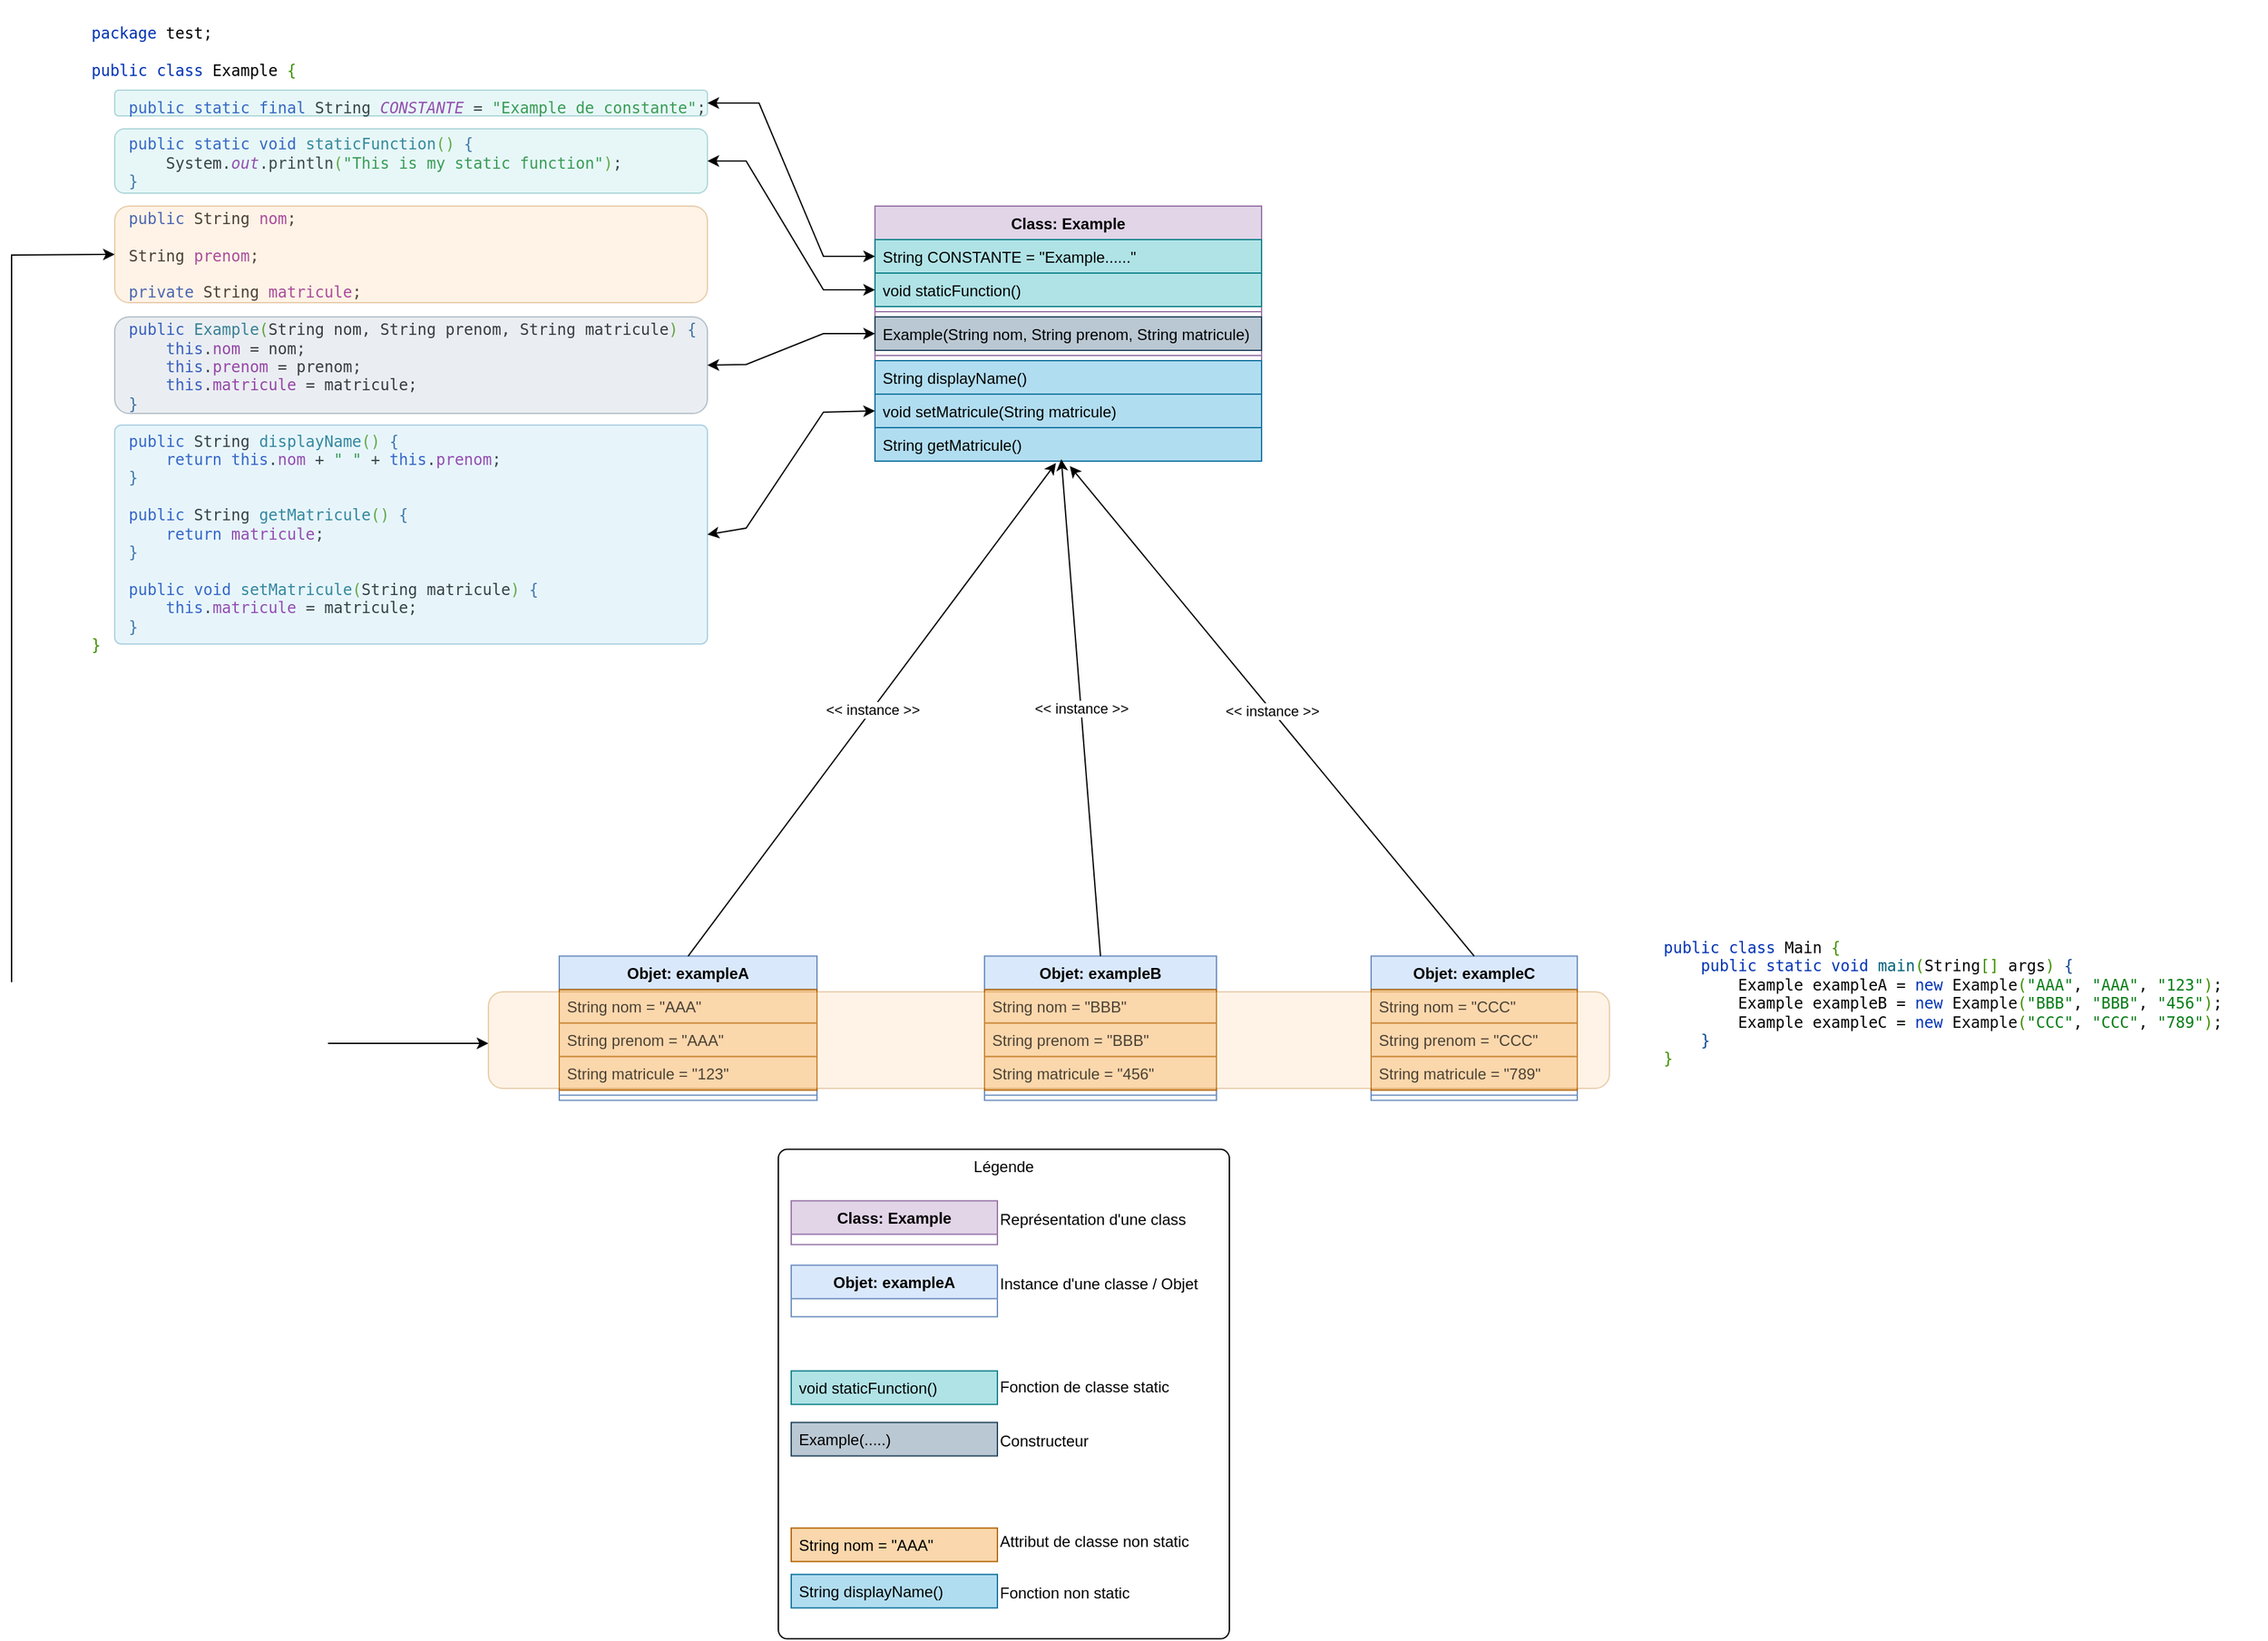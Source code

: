 <mxfile version="23.0.2" type="device">
  <diagram name="Page-1" id="y7lzG8NNi07jubVYywN1">
    <mxGraphModel dx="3987" dy="2567" grid="1" gridSize="10" guides="1" tooltips="1" connect="1" arrows="1" fold="1" page="1" pageScale="1" pageWidth="1654" pageHeight="1169" math="0" shadow="0">
      <root>
        <mxCell id="0" />
        <mxCell id="1" parent="0" />
        <mxCell id="7tc4t5y8QHbM8acLKfGK-1" value="Class: Example" style="swimlane;fontStyle=1;align=center;verticalAlign=top;childLayout=stackLayout;horizontal=1;startSize=26;horizontalStack=0;resizeParent=1;resizeParentMax=0;resizeLast=0;collapsible=1;marginBottom=0;whiteSpace=wrap;html=1;fillColor=#e1d5e7;strokeColor=#9673a6;" vertex="1" parent="1">
          <mxGeometry x="400" y="20" width="300" height="198" as="geometry" />
        </mxCell>
        <mxCell id="7tc4t5y8QHbM8acLKfGK-2" value="String CONSTANTE = &quot;Example......&quot;" style="text;strokeColor=#0e8088;fillColor=#b0e3e6;align=left;verticalAlign=top;spacingLeft=4;spacingRight=4;overflow=hidden;rotatable=0;points=[[0,0.5],[1,0.5]];portConstraint=eastwest;whiteSpace=wrap;html=1;" vertex="1" parent="7tc4t5y8QHbM8acLKfGK-1">
          <mxGeometry y="26" width="300" height="26" as="geometry" />
        </mxCell>
        <mxCell id="7tc4t5y8QHbM8acLKfGK-7" value="void staticFunction()" style="text;strokeColor=#0e8088;fillColor=#b0e3e6;align=left;verticalAlign=top;spacingLeft=4;spacingRight=4;overflow=hidden;rotatable=0;points=[[0,0.5],[1,0.5]];portConstraint=eastwest;whiteSpace=wrap;html=1;" vertex="1" parent="7tc4t5y8QHbM8acLKfGK-1">
          <mxGeometry y="52" width="300" height="26" as="geometry" />
        </mxCell>
        <mxCell id="7tc4t5y8QHbM8acLKfGK-3" value="" style="line;strokeWidth=1;fillColor=none;align=left;verticalAlign=middle;spacingTop=-1;spacingLeft=3;spacingRight=3;rotatable=0;labelPosition=right;points=[];portConstraint=eastwest;strokeColor=inherit;" vertex="1" parent="7tc4t5y8QHbM8acLKfGK-1">
          <mxGeometry y="78" width="300" height="8" as="geometry" />
        </mxCell>
        <mxCell id="7tc4t5y8QHbM8acLKfGK-4" value="Example(String nom, String prenom, String matricule)" style="text;strokeColor=#23445d;fillColor=#bac8d3;align=left;verticalAlign=top;spacingLeft=4;spacingRight=4;overflow=hidden;rotatable=0;points=[[0,0.5],[1,0.5]];portConstraint=eastwest;whiteSpace=wrap;html=1;" vertex="1" parent="7tc4t5y8QHbM8acLKfGK-1">
          <mxGeometry y="86" width="300" height="26" as="geometry" />
        </mxCell>
        <mxCell id="7tc4t5y8QHbM8acLKfGK-39" value="" style="line;strokeWidth=1;fillColor=none;align=left;verticalAlign=middle;spacingTop=-1;spacingLeft=3;spacingRight=3;rotatable=0;labelPosition=right;points=[];portConstraint=eastwest;strokeColor=inherit;" vertex="1" parent="7tc4t5y8QHbM8acLKfGK-1">
          <mxGeometry y="112" width="300" height="8" as="geometry" />
        </mxCell>
        <mxCell id="7tc4t5y8QHbM8acLKfGK-40" value="String displayName()" style="text;strokeColor=#10739e;fillColor=#b1ddf0;align=left;verticalAlign=top;spacingLeft=4;spacingRight=4;overflow=hidden;rotatable=0;points=[[0,0.5],[1,0.5]];portConstraint=eastwest;whiteSpace=wrap;html=1;" vertex="1" parent="7tc4t5y8QHbM8acLKfGK-1">
          <mxGeometry y="120" width="300" height="26" as="geometry" />
        </mxCell>
        <mxCell id="7tc4t5y8QHbM8acLKfGK-42" value="void setMatricule(String matricule)" style="text;strokeColor=#10739e;fillColor=#b1ddf0;align=left;verticalAlign=top;spacingLeft=4;spacingRight=4;overflow=hidden;rotatable=0;points=[[0,0.5],[1,0.5]];portConstraint=eastwest;whiteSpace=wrap;html=1;" vertex="1" parent="7tc4t5y8QHbM8acLKfGK-1">
          <mxGeometry y="146" width="300" height="26" as="geometry" />
        </mxCell>
        <mxCell id="7tc4t5y8QHbM8acLKfGK-41" value="String getMatricule()" style="text;strokeColor=#10739e;fillColor=#b1ddf0;align=left;verticalAlign=top;spacingLeft=4;spacingRight=4;overflow=hidden;rotatable=0;points=[[0,0.5],[1,0.5]];portConstraint=eastwest;whiteSpace=wrap;html=1;" vertex="1" parent="7tc4t5y8QHbM8acLKfGK-1">
          <mxGeometry y="172" width="300" height="26" as="geometry" />
        </mxCell>
        <mxCell id="7tc4t5y8QHbM8acLKfGK-8" value="Objet: exampleA" style="swimlane;fontStyle=1;align=center;verticalAlign=top;childLayout=stackLayout;horizontal=1;startSize=26;horizontalStack=0;resizeParent=1;resizeParentMax=0;resizeLast=0;collapsible=1;marginBottom=0;whiteSpace=wrap;html=1;fillColor=#dae8fc;strokeColor=#6c8ebf;" vertex="1" parent="1">
          <mxGeometry x="155" y="602.31" width="200" height="112" as="geometry" />
        </mxCell>
        <mxCell id="7tc4t5y8QHbM8acLKfGK-9" value="String nom = &quot;AAA&quot;" style="text;strokeColor=#b46504;fillColor=#fad7ac;align=left;verticalAlign=top;spacingLeft=4;spacingRight=4;overflow=hidden;rotatable=0;points=[[0,0.5],[1,0.5]];portConstraint=eastwest;whiteSpace=wrap;html=1;" vertex="1" parent="7tc4t5y8QHbM8acLKfGK-8">
          <mxGeometry y="26" width="200" height="26" as="geometry" />
        </mxCell>
        <mxCell id="7tc4t5y8QHbM8acLKfGK-13" value="String prenom = &quot;AAA&quot;" style="text;strokeColor=#b46504;fillColor=#fad7ac;align=left;verticalAlign=top;spacingLeft=4;spacingRight=4;overflow=hidden;rotatable=0;points=[[0,0.5],[1,0.5]];portConstraint=eastwest;whiteSpace=wrap;html=1;" vertex="1" parent="7tc4t5y8QHbM8acLKfGK-8">
          <mxGeometry y="52" width="200" height="26" as="geometry" />
        </mxCell>
        <mxCell id="7tc4t5y8QHbM8acLKfGK-14" value="String matricule = &quot;123&quot;" style="text;strokeColor=#b46504;fillColor=#fad7ac;align=left;verticalAlign=top;spacingLeft=4;spacingRight=4;overflow=hidden;rotatable=0;points=[[0,0.5],[1,0.5]];portConstraint=eastwest;whiteSpace=wrap;html=1;" vertex="1" parent="7tc4t5y8QHbM8acLKfGK-8">
          <mxGeometry y="78" width="200" height="26" as="geometry" />
        </mxCell>
        <mxCell id="7tc4t5y8QHbM8acLKfGK-10" value="" style="line;strokeWidth=1;fillColor=none;align=left;verticalAlign=middle;spacingTop=-1;spacingLeft=3;spacingRight=3;rotatable=0;labelPosition=right;points=[];portConstraint=eastwest;strokeColor=inherit;" vertex="1" parent="7tc4t5y8QHbM8acLKfGK-8">
          <mxGeometry y="104" width="200" height="8" as="geometry" />
        </mxCell>
        <mxCell id="7tc4t5y8QHbM8acLKfGK-17" value="" style="endArrow=classic;html=1;rounded=0;entryX=0.468;entryY=1.056;entryDx=0;entryDy=0;entryPerimeter=0;exitX=0.5;exitY=0;exitDx=0;exitDy=0;" edge="1" parent="1" source="7tc4t5y8QHbM8acLKfGK-8" target="7tc4t5y8QHbM8acLKfGK-41">
          <mxGeometry relative="1" as="geometry">
            <mxPoint x="370" y="350" as="sourcePoint" />
            <mxPoint x="470" y="350" as="targetPoint" />
          </mxGeometry>
        </mxCell>
        <mxCell id="7tc4t5y8QHbM8acLKfGK-18" value="&amp;lt;&amp;lt; instance &amp;gt;&amp;gt;" style="edgeLabel;resizable=0;html=1;align=center;verticalAlign=middle;" connectable="0" vertex="1" parent="7tc4t5y8QHbM8acLKfGK-17">
          <mxGeometry relative="1" as="geometry" />
        </mxCell>
        <mxCell id="7tc4t5y8QHbM8acLKfGK-19" value="Objet: exampleB" style="swimlane;fontStyle=1;align=center;verticalAlign=top;childLayout=stackLayout;horizontal=1;startSize=26;horizontalStack=0;resizeParent=1;resizeParentMax=0;resizeLast=0;collapsible=1;marginBottom=0;whiteSpace=wrap;html=1;fillColor=#dae8fc;strokeColor=#6c8ebf;" vertex="1" parent="1">
          <mxGeometry x="485" y="602.31" width="180" height="112" as="geometry" />
        </mxCell>
        <mxCell id="7tc4t5y8QHbM8acLKfGK-20" value="String nom = &quot;BBB&quot;" style="text;strokeColor=#b46504;fillColor=#fad7ac;align=left;verticalAlign=top;spacingLeft=4;spacingRight=4;overflow=hidden;rotatable=0;points=[[0,0.5],[1,0.5]];portConstraint=eastwest;whiteSpace=wrap;html=1;" vertex="1" parent="7tc4t5y8QHbM8acLKfGK-19">
          <mxGeometry y="26" width="180" height="26" as="geometry" />
        </mxCell>
        <mxCell id="7tc4t5y8QHbM8acLKfGK-21" value="String prenom = &quot;BBB&quot;" style="text;strokeColor=#b46504;fillColor=#fad7ac;align=left;verticalAlign=top;spacingLeft=4;spacingRight=4;overflow=hidden;rotatable=0;points=[[0,0.5],[1,0.5]];portConstraint=eastwest;whiteSpace=wrap;html=1;" vertex="1" parent="7tc4t5y8QHbM8acLKfGK-19">
          <mxGeometry y="52" width="180" height="26" as="geometry" />
        </mxCell>
        <mxCell id="7tc4t5y8QHbM8acLKfGK-22" value="String matricule = &quot;456&quot;" style="text;strokeColor=#b46504;fillColor=#fad7ac;align=left;verticalAlign=top;spacingLeft=4;spacingRight=4;overflow=hidden;rotatable=0;points=[[0,0.5],[1,0.5]];portConstraint=eastwest;whiteSpace=wrap;html=1;" vertex="1" parent="7tc4t5y8QHbM8acLKfGK-19">
          <mxGeometry y="78" width="180" height="26" as="geometry" />
        </mxCell>
        <mxCell id="7tc4t5y8QHbM8acLKfGK-23" value="" style="line;strokeWidth=1;fillColor=none;align=left;verticalAlign=middle;spacingTop=-1;spacingLeft=3;spacingRight=3;rotatable=0;labelPosition=right;points=[];portConstraint=eastwest;strokeColor=inherit;" vertex="1" parent="7tc4t5y8QHbM8acLKfGK-19">
          <mxGeometry y="104" width="180" height="8" as="geometry" />
        </mxCell>
        <mxCell id="7tc4t5y8QHbM8acLKfGK-27" value="Objet: exampleC" style="swimlane;fontStyle=1;align=center;verticalAlign=top;childLayout=stackLayout;horizontal=1;startSize=26;horizontalStack=0;resizeParent=1;resizeParentMax=0;resizeLast=0;collapsible=1;marginBottom=0;whiteSpace=wrap;html=1;fillColor=#dae8fc;strokeColor=#6c8ebf;" vertex="1" parent="1">
          <mxGeometry x="785" y="602.31" width="160" height="112" as="geometry" />
        </mxCell>
        <mxCell id="7tc4t5y8QHbM8acLKfGK-28" value="String nom = &quot;CCC&quot;" style="text;strokeColor=#b46504;fillColor=#fad7ac;align=left;verticalAlign=top;spacingLeft=4;spacingRight=4;overflow=hidden;rotatable=0;points=[[0,0.5],[1,0.5]];portConstraint=eastwest;whiteSpace=wrap;html=1;" vertex="1" parent="7tc4t5y8QHbM8acLKfGK-27">
          <mxGeometry y="26" width="160" height="26" as="geometry" />
        </mxCell>
        <mxCell id="7tc4t5y8QHbM8acLKfGK-29" value="String prenom = &quot;CCC&quot;" style="text;strokeColor=#b46504;fillColor=#fad7ac;align=left;verticalAlign=top;spacingLeft=4;spacingRight=4;overflow=hidden;rotatable=0;points=[[0,0.5],[1,0.5]];portConstraint=eastwest;whiteSpace=wrap;html=1;" vertex="1" parent="7tc4t5y8QHbM8acLKfGK-27">
          <mxGeometry y="52" width="160" height="26" as="geometry" />
        </mxCell>
        <mxCell id="7tc4t5y8QHbM8acLKfGK-30" value="String matricule = &quot;789&quot;" style="text;strokeColor=#b46504;fillColor=#fad7ac;align=left;verticalAlign=top;spacingLeft=4;spacingRight=4;overflow=hidden;rotatable=0;points=[[0,0.5],[1,0.5]];portConstraint=eastwest;whiteSpace=wrap;html=1;" vertex="1" parent="7tc4t5y8QHbM8acLKfGK-27">
          <mxGeometry y="78" width="160" height="26" as="geometry" />
        </mxCell>
        <mxCell id="7tc4t5y8QHbM8acLKfGK-31" value="" style="line;strokeWidth=1;fillColor=none;align=left;verticalAlign=middle;spacingTop=-1;spacingLeft=3;spacingRight=3;rotatable=0;labelPosition=right;points=[];portConstraint=eastwest;strokeColor=inherit;" vertex="1" parent="7tc4t5y8QHbM8acLKfGK-27">
          <mxGeometry y="104" width="160" height="8" as="geometry" />
        </mxCell>
        <mxCell id="7tc4t5y8QHbM8acLKfGK-35" value="" style="endArrow=classic;html=1;rounded=0;exitX=0.5;exitY=0;exitDx=0;exitDy=0;entryX=0.482;entryY=0.942;entryDx=0;entryDy=0;entryPerimeter=0;" edge="1" parent="1" source="7tc4t5y8QHbM8acLKfGK-19" target="7tc4t5y8QHbM8acLKfGK-41">
          <mxGeometry relative="1" as="geometry">
            <mxPoint x="220" y="350" as="sourcePoint" />
            <mxPoint x="550" y="220" as="targetPoint" />
          </mxGeometry>
        </mxCell>
        <mxCell id="7tc4t5y8QHbM8acLKfGK-36" value="&amp;lt;&amp;lt; instance &amp;gt;&amp;gt;" style="edgeLabel;resizable=0;html=1;align=center;verticalAlign=middle;" connectable="0" vertex="1" parent="7tc4t5y8QHbM8acLKfGK-35">
          <mxGeometry relative="1" as="geometry" />
        </mxCell>
        <mxCell id="7tc4t5y8QHbM8acLKfGK-37" value="" style="endArrow=classic;html=1;rounded=0;entryX=0.504;entryY=1.147;entryDx=0;entryDy=0;entryPerimeter=0;exitX=0.5;exitY=0;exitDx=0;exitDy=0;" edge="1" parent="1" source="7tc4t5y8QHbM8acLKfGK-27" target="7tc4t5y8QHbM8acLKfGK-41">
          <mxGeometry relative="1" as="geometry">
            <mxPoint x="560" y="350" as="sourcePoint" />
            <mxPoint x="550" y="233" as="targetPoint" />
          </mxGeometry>
        </mxCell>
        <mxCell id="7tc4t5y8QHbM8acLKfGK-38" value="&amp;lt;&amp;lt; instance &amp;gt;&amp;gt;" style="edgeLabel;resizable=0;html=1;align=center;verticalAlign=middle;" connectable="0" vertex="1" parent="7tc4t5y8QHbM8acLKfGK-37">
          <mxGeometry relative="1" as="geometry" />
        </mxCell>
        <mxCell id="7tc4t5y8QHbM8acLKfGK-43" value="Légende" style="rounded=1;whiteSpace=wrap;html=1;verticalAlign=top;arcSize=2;" vertex="1" parent="1">
          <mxGeometry x="325" y="752.31" width="350" height="380" as="geometry" />
        </mxCell>
        <mxCell id="7tc4t5y8QHbM8acLKfGK-44" value="Class: Example" style="swimlane;fontStyle=1;align=center;verticalAlign=top;childLayout=stackLayout;horizontal=1;startSize=26;horizontalStack=0;resizeParent=1;resizeParentMax=0;resizeLast=0;collapsible=1;marginBottom=0;whiteSpace=wrap;html=1;fillColor=#e1d5e7;strokeColor=#9673a6;" vertex="1" parent="1">
          <mxGeometry x="335" y="792.31" width="160" height="34" as="geometry" />
        </mxCell>
        <mxCell id="7tc4t5y8QHbM8acLKfGK-53" value="Représentation d&#39;une class" style="text;html=1;align=left;verticalAlign=middle;resizable=0;points=[];autosize=1;strokeColor=none;fillColor=none;" vertex="1" parent="1">
          <mxGeometry x="495" y="792.31" width="170" height="30" as="geometry" />
        </mxCell>
        <mxCell id="7tc4t5y8QHbM8acLKfGK-54" value="Objet: exampleA" style="swimlane;fontStyle=1;align=center;verticalAlign=top;childLayout=stackLayout;horizontal=1;startSize=26;horizontalStack=0;resizeParent=1;resizeParentMax=0;resizeLast=0;collapsible=1;marginBottom=0;whiteSpace=wrap;html=1;fillColor=#dae8fc;strokeColor=#6c8ebf;" vertex="1" parent="1">
          <mxGeometry x="335" y="842.31" width="160" height="40" as="geometry" />
        </mxCell>
        <mxCell id="7tc4t5y8QHbM8acLKfGK-59" value="Instance d&#39;une classe / Objet" style="text;html=1;align=left;verticalAlign=middle;resizable=0;points=[];autosize=1;strokeColor=none;fillColor=none;" vertex="1" parent="1">
          <mxGeometry x="495" y="842.31" width="180" height="30" as="geometry" />
        </mxCell>
        <mxCell id="7tc4t5y8QHbM8acLKfGK-60" value="String nom = &quot;AAA&quot;" style="text;strokeColor=#b46504;fillColor=#fad7ac;align=left;verticalAlign=top;spacingLeft=4;spacingRight=4;overflow=hidden;rotatable=0;points=[[0,0.5],[1,0.5]];portConstraint=eastwest;whiteSpace=wrap;html=1;" vertex="1" parent="1">
          <mxGeometry x="335" y="1046.31" width="160" height="26" as="geometry" />
        </mxCell>
        <mxCell id="7tc4t5y8QHbM8acLKfGK-61" value="Attribut de classe non static" style="text;html=1;align=left;verticalAlign=middle;resizable=0;points=[];autosize=1;strokeColor=none;fillColor=none;" vertex="1" parent="1">
          <mxGeometry x="495" y="1042.31" width="170" height="30" as="geometry" />
        </mxCell>
        <mxCell id="7tc4t5y8QHbM8acLKfGK-64" value="String displayName()" style="text;strokeColor=#10739e;fillColor=#b1ddf0;align=left;verticalAlign=top;spacingLeft=4;spacingRight=4;overflow=hidden;rotatable=0;points=[[0,0.5],[1,0.5]];portConstraint=eastwest;whiteSpace=wrap;html=1;" vertex="1" parent="1">
          <mxGeometry x="335" y="1082.31" width="160" height="26" as="geometry" />
        </mxCell>
        <mxCell id="7tc4t5y8QHbM8acLKfGK-65" value="Fonction non static" style="text;html=1;align=left;verticalAlign=middle;resizable=0;points=[];autosize=1;strokeColor=none;fillColor=none;" vertex="1" parent="1">
          <mxGeometry x="495" y="1082.31" width="120" height="30" as="geometry" />
        </mxCell>
        <mxCell id="7tc4t5y8QHbM8acLKfGK-66" value="Example(.....)" style="text;strokeColor=#23445d;fillColor=#bac8d3;align=left;verticalAlign=top;spacingLeft=4;spacingRight=4;overflow=hidden;rotatable=0;points=[[0,0.5],[1,0.5]];portConstraint=eastwest;whiteSpace=wrap;html=1;" vertex="1" parent="1">
          <mxGeometry x="335" y="964.31" width="160" height="26" as="geometry" />
        </mxCell>
        <mxCell id="7tc4t5y8QHbM8acLKfGK-67" value="Constructeur" style="text;html=1;align=left;verticalAlign=middle;resizable=0;points=[];autosize=1;strokeColor=none;fillColor=none;" vertex="1" parent="1">
          <mxGeometry x="495" y="964.31" width="90" height="30" as="geometry" />
        </mxCell>
        <mxCell id="7tc4t5y8QHbM8acLKfGK-68" value="void staticFunction()" style="text;strokeColor=#0e8088;fillColor=#b0e3e6;align=left;verticalAlign=top;spacingLeft=4;spacingRight=4;overflow=hidden;rotatable=0;points=[[0,0.5],[1,0.5]];portConstraint=eastwest;whiteSpace=wrap;html=1;" vertex="1" parent="1">
          <mxGeometry x="335" y="924.31" width="160" height="26" as="geometry" />
        </mxCell>
        <mxCell id="7tc4t5y8QHbM8acLKfGK-69" value="Fonction de classe static" style="text;html=1;align=left;verticalAlign=middle;resizable=0;points=[];autosize=1;strokeColor=none;fillColor=none;" vertex="1" parent="1">
          <mxGeometry x="495" y="922.31" width="150" height="30" as="geometry" />
        </mxCell>
        <mxCell id="7tc4t5y8QHbM8acLKfGK-70" value="&lt;div style=&quot;background-color:#ffffff;color:#080808&quot;&gt;&lt;pre style=&quot;font-family:&#39;JetBrains Mono&#39;,monospace;font-size:9,8pt;&quot;&gt;&lt;span style=&quot;color:#0033b3;&quot;&gt;package &lt;/span&gt;&lt;span style=&quot;color:#000000;&quot;&gt;test&lt;/span&gt;;&lt;br&gt;&lt;br&gt;&lt;span style=&quot;color:#0033b3;&quot;&gt;public class &lt;/span&gt;&lt;span style=&quot;color:#000000;&quot;&gt;Example &lt;/span&gt;&lt;span style=&quot;color:#3f9101;&quot;&gt;{&lt;br&gt;&lt;/span&gt;&lt;span style=&quot;color:#3f9101;&quot;&gt;&lt;br&gt;&lt;/span&gt;&lt;span style=&quot;color:#3f9101;&quot;&gt;    &lt;/span&gt;&lt;span style=&quot;color:#0033b3;&quot;&gt;public static final &lt;/span&gt;&lt;span style=&quot;color:#000000;&quot;&gt;String &lt;/span&gt;&lt;span style=&quot;color:#871094;font-style:italic;&quot;&gt;CONSTANTE &lt;/span&gt;= &lt;span style=&quot;color:#067d17;&quot;&gt;&quot;Example de constante&quot;&lt;/span&gt;;&lt;br&gt;&lt;br&gt;    &lt;span style=&quot;color:#0033b3;&quot;&gt;public static void &lt;/span&gt;&lt;span style=&quot;color:#00627a;&quot;&gt;staticFunction&lt;/span&gt;&lt;span style=&quot;color:#3f9101;&quot;&gt;() &lt;/span&gt;&lt;span style=&quot;color:#0e4a8e;&quot;&gt;{&lt;br&gt;&lt;/span&gt;&lt;span style=&quot;color:#0e4a8e;&quot;&gt;        &lt;/span&gt;&lt;span style=&quot;color:#000000;&quot;&gt;System&lt;/span&gt;.&lt;span style=&quot;color:#871094;font-style:italic;&quot;&gt;out&lt;/span&gt;.println&lt;span style=&quot;color:#3f9101;&quot;&gt;(&lt;/span&gt;&lt;span style=&quot;color:#067d17;&quot;&gt;&quot;This is my static function&quot;&lt;/span&gt;&lt;span style=&quot;color:#3f9101;&quot;&gt;)&lt;/span&gt;;&lt;br&gt;    &lt;span style=&quot;color:#0e4a8e;&quot;&gt;}&lt;br&gt;&lt;/span&gt;&lt;span style=&quot;color:#0e4a8e;&quot;&gt;&lt;br&gt;&lt;/span&gt;&lt;span style=&quot;color:#0e4a8e;&quot;&gt;    &lt;/span&gt;&lt;span style=&quot;color:#0033b3;&quot;&gt;public &lt;/span&gt;&lt;span style=&quot;color:#000000;&quot;&gt;String &lt;/span&gt;&lt;span style=&quot;color:#871094;&quot;&gt;nom&lt;/span&gt;;&lt;br&gt;&lt;br&gt;    &lt;span style=&quot;color:#000000;&quot;&gt;String &lt;/span&gt;&lt;span style=&quot;color:#871094;&quot;&gt;prenom&lt;/span&gt;;&lt;br&gt;&lt;br&gt;    &lt;span style=&quot;color:#0033b3;&quot;&gt;private &lt;/span&gt;&lt;span style=&quot;color:#000000;&quot;&gt;String &lt;/span&gt;&lt;span style=&quot;color:#871094;&quot;&gt;matricule&lt;/span&gt;;&lt;br&gt;&lt;br&gt;    &lt;span style=&quot;color:#0033b3;&quot;&gt;public &lt;/span&gt;&lt;span style=&quot;color:#00627a;&quot;&gt;Example&lt;/span&gt;&lt;span style=&quot;color:#3f9101;&quot;&gt;(&lt;/span&gt;&lt;span style=&quot;color:#000000;&quot;&gt;String nom&lt;/span&gt;, &lt;span style=&quot;color:#000000;&quot;&gt;String prenom&lt;/span&gt;, &lt;span style=&quot;color:#000000;&quot;&gt;String matricule&lt;/span&gt;&lt;span style=&quot;color:#3f9101;&quot;&gt;) &lt;/span&gt;&lt;span style=&quot;color:#0e4a8e;&quot;&gt;{&lt;br&gt;&lt;/span&gt;&lt;span style=&quot;color:#0e4a8e;&quot;&gt;        &lt;/span&gt;&lt;span style=&quot;color:#0033b3;&quot;&gt;this&lt;/span&gt;.&lt;span style=&quot;color:#871094;&quot;&gt;nom &lt;/span&gt;= &lt;span style=&quot;color:#000000;&quot;&gt;nom&lt;/span&gt;;&lt;br&gt;        &lt;span style=&quot;color:#0033b3;&quot;&gt;this&lt;/span&gt;.&lt;span style=&quot;color:#871094;&quot;&gt;prenom &lt;/span&gt;= &lt;span style=&quot;color:#000000;&quot;&gt;prenom&lt;/span&gt;;&lt;br&gt;        &lt;span style=&quot;color:#0033b3;&quot;&gt;this&lt;/span&gt;.&lt;span style=&quot;color:#871094;&quot;&gt;matricule &lt;/span&gt;= &lt;span style=&quot;color:#000000;&quot;&gt;matricule&lt;/span&gt;;&lt;br&gt;    &lt;span style=&quot;color:#0e4a8e;&quot;&gt;}&lt;br&gt;&lt;/span&gt;&lt;span style=&quot;color:#0e4a8e;&quot;&gt;&lt;br&gt;&lt;/span&gt;&lt;span style=&quot;color:#0e4a8e;&quot;&gt;    &lt;/span&gt;&lt;span style=&quot;color:#0033b3;&quot;&gt;public &lt;/span&gt;&lt;span style=&quot;color:#000000;&quot;&gt;String &lt;/span&gt;&lt;span style=&quot;color:#00627a;&quot;&gt;displayName&lt;/span&gt;&lt;span style=&quot;color:#3f9101;&quot;&gt;() &lt;/span&gt;&lt;span style=&quot;color:#0e4a8e;&quot;&gt;{&lt;br&gt;&lt;/span&gt;&lt;span style=&quot;color:#0e4a8e;&quot;&gt;        &lt;/span&gt;&lt;span style=&quot;color:#0033b3;&quot;&gt;return this&lt;/span&gt;.&lt;span style=&quot;color:#871094;&quot;&gt;nom &lt;/span&gt;+ &lt;span style=&quot;color:#067d17;&quot;&gt;&quot; &quot; &lt;/span&gt;+ &lt;span style=&quot;color:#0033b3;&quot;&gt;this&lt;/span&gt;.&lt;span style=&quot;color:#871094;&quot;&gt;prenom&lt;/span&gt;;&lt;br&gt;    &lt;span style=&quot;color:#0e4a8e;&quot;&gt;}&lt;br&gt;&lt;/span&gt;&lt;span style=&quot;color:#0e4a8e;&quot;&gt;&lt;br&gt;&lt;/span&gt;&lt;span style=&quot;color:#0e4a8e;&quot;&gt;    &lt;/span&gt;&lt;span style=&quot;color:#0033b3;&quot;&gt;public &lt;/span&gt;&lt;span style=&quot;color:#000000;&quot;&gt;String &lt;/span&gt;&lt;span style=&quot;color:#00627a;&quot;&gt;getMatricule&lt;/span&gt;&lt;span style=&quot;color:#3f9101;&quot;&gt;() &lt;/span&gt;&lt;span style=&quot;color:#0e4a8e;&quot;&gt;{&lt;br&gt;&lt;/span&gt;&lt;span style=&quot;color:#0e4a8e;&quot;&gt;        &lt;/span&gt;&lt;span style=&quot;color:#0033b3;&quot;&gt;return &lt;/span&gt;&lt;span style=&quot;color:#871094;&quot;&gt;matricule&lt;/span&gt;;&lt;br&gt;    &lt;span style=&quot;color:#0e4a8e;&quot;&gt;}&lt;br&gt;&lt;/span&gt;&lt;span style=&quot;color:#0e4a8e;&quot;&gt;&lt;br&gt;&lt;/span&gt;&lt;span style=&quot;color:#0e4a8e;&quot;&gt;    &lt;/span&gt;&lt;span style=&quot;color:#0033b3;&quot;&gt;public void &lt;/span&gt;&lt;span style=&quot;color:#00627a;&quot;&gt;setMatricule&lt;/span&gt;&lt;span style=&quot;color:#3f9101;&quot;&gt;(&lt;/span&gt;&lt;span style=&quot;color:#000000;&quot;&gt;String matricule&lt;/span&gt;&lt;span style=&quot;color:#3f9101;&quot;&gt;) &lt;/span&gt;&lt;span style=&quot;color:#0e4a8e;&quot;&gt;{&lt;br&gt;&lt;/span&gt;&lt;span style=&quot;color:#0e4a8e;&quot;&gt;        &lt;/span&gt;&lt;span style=&quot;color:#0033b3;&quot;&gt;this&lt;/span&gt;.&lt;span style=&quot;color:#871094;&quot;&gt;matricule &lt;/span&gt;= &lt;span style=&quot;color:#000000;&quot;&gt;matricule&lt;/span&gt;;&lt;br&gt;    &lt;span style=&quot;color:#0e4a8e;&quot;&gt;}&lt;br&gt;&lt;/span&gt;&lt;span style=&quot;color:#3f9101;&quot;&gt;}&lt;br&gt;&lt;/span&gt;&lt;/pre&gt;&lt;/div&gt;" style="text;whiteSpace=wrap;html=1;" vertex="1" parent="1">
          <mxGeometry x="-210" y="-140" width="510" height="540" as="geometry" />
        </mxCell>
        <mxCell id="7tc4t5y8QHbM8acLKfGK-71" value="" style="rounded=1;whiteSpace=wrap;html=1;strokeColor=#0e8088;opacity=30;fillColor=#b0e3e6;" vertex="1" parent="1">
          <mxGeometry x="-190" y="-70" width="460" height="20" as="geometry" />
        </mxCell>
        <mxCell id="7tc4t5y8QHbM8acLKfGK-72" value="" style="endArrow=classic;startArrow=classic;html=1;rounded=0;entryX=0;entryY=0.5;entryDx=0;entryDy=0;exitX=1;exitY=0.5;exitDx=0;exitDy=0;" edge="1" parent="1" source="7tc4t5y8QHbM8acLKfGK-71" target="7tc4t5y8QHbM8acLKfGK-2">
          <mxGeometry width="100" height="100" relative="1" as="geometry">
            <mxPoint x="260" y="130" as="sourcePoint" />
            <mxPoint x="360" y="30" as="targetPoint" />
            <Array as="points">
              <mxPoint x="310" y="-60" />
              <mxPoint x="360" y="59" />
            </Array>
          </mxGeometry>
        </mxCell>
        <mxCell id="7tc4t5y8QHbM8acLKfGK-73" value="" style="rounded=1;whiteSpace=wrap;html=1;strokeColor=#0e8088;opacity=30;fillColor=#b0e3e6;" vertex="1" parent="1">
          <mxGeometry x="-190" y="-40" width="460" height="50" as="geometry" />
        </mxCell>
        <mxCell id="7tc4t5y8QHbM8acLKfGK-74" value="" style="endArrow=classic;startArrow=classic;html=1;rounded=0;entryX=0;entryY=0.5;entryDx=0;entryDy=0;exitX=1;exitY=0.5;exitDx=0;exitDy=0;" edge="1" parent="1" source="7tc4t5y8QHbM8acLKfGK-73" target="7tc4t5y8QHbM8acLKfGK-7">
          <mxGeometry width="100" height="100" relative="1" as="geometry">
            <mxPoint x="280" y="-50" as="sourcePoint" />
            <mxPoint x="410" y="69" as="targetPoint" />
            <Array as="points">
              <mxPoint x="300" y="-15" />
              <mxPoint x="360" y="85" />
            </Array>
          </mxGeometry>
        </mxCell>
        <mxCell id="7tc4t5y8QHbM8acLKfGK-75" value="" style="rounded=1;whiteSpace=wrap;html=1;strokeColor=#23445d;opacity=30;fillColor=#bac8d3;" vertex="1" parent="1">
          <mxGeometry x="-190" y="106" width="460" height="75" as="geometry" />
        </mxCell>
        <mxCell id="7tc4t5y8QHbM8acLKfGK-76" value="" style="endArrow=classic;startArrow=classic;html=1;rounded=0;entryX=0;entryY=0.5;entryDx=0;entryDy=0;exitX=1;exitY=0.5;exitDx=0;exitDy=0;" edge="1" parent="1" source="7tc4t5y8QHbM8acLKfGK-75" target="7tc4t5y8QHbM8acLKfGK-4">
          <mxGeometry width="50" height="50" relative="1" as="geometry">
            <mxPoint x="310" y="300" as="sourcePoint" />
            <mxPoint x="360" y="250" as="targetPoint" />
            <Array as="points">
              <mxPoint x="300" y="143" />
              <mxPoint x="360" y="119" />
            </Array>
          </mxGeometry>
        </mxCell>
        <mxCell id="7tc4t5y8QHbM8acLKfGK-77" value="" style="rounded=1;whiteSpace=wrap;html=1;strokeColor=#10739e;opacity=30;fillColor=#b1ddf0;arcSize=3;" vertex="1" parent="1">
          <mxGeometry x="-190" y="190" width="460" height="170" as="geometry" />
        </mxCell>
        <mxCell id="7tc4t5y8QHbM8acLKfGK-79" value="" style="endArrow=classic;startArrow=classic;html=1;rounded=0;exitX=1;exitY=0.5;exitDx=0;exitDy=0;entryX=0;entryY=0.5;entryDx=0;entryDy=0;" edge="1" parent="1" source="7tc4t5y8QHbM8acLKfGK-77" target="7tc4t5y8QHbM8acLKfGK-42">
          <mxGeometry width="50" height="50" relative="1" as="geometry">
            <mxPoint x="310" y="230" as="sourcePoint" />
            <mxPoint x="360" y="180" as="targetPoint" />
            <Array as="points">
              <mxPoint x="300" y="270" />
              <mxPoint x="360" y="180" />
            </Array>
          </mxGeometry>
        </mxCell>
        <mxCell id="7tc4t5y8QHbM8acLKfGK-81" value="" style="rounded=1;whiteSpace=wrap;html=1;strokeColor=#b46504;opacity=30;fillColor=#fad7ac;" vertex="1" parent="1">
          <mxGeometry x="-190" y="20" width="460" height="75" as="geometry" />
        </mxCell>
        <mxCell id="7tc4t5y8QHbM8acLKfGK-82" value="" style="endArrow=classic;startArrow=classic;html=1;rounded=0;entryX=0;entryY=0.5;entryDx=0;entryDy=0;" edge="1" parent="1" target="7tc4t5y8QHbM8acLKfGK-81">
          <mxGeometry width="50" height="50" relative="1" as="geometry">
            <mxPoint x="100" y="670" as="sourcePoint" />
            <mxPoint x="170" y="180" as="targetPoint" />
            <Array as="points">
              <mxPoint x="-270" y="670" />
              <mxPoint x="-270" y="58" />
            </Array>
          </mxGeometry>
        </mxCell>
        <mxCell id="7tc4t5y8QHbM8acLKfGK-83" value="" style="rounded=1;whiteSpace=wrap;html=1;strokeColor=#b46504;opacity=30;fillColor=#fad7ac;" vertex="1" parent="1">
          <mxGeometry x="100" y="630" width="870" height="75" as="geometry" />
        </mxCell>
        <mxCell id="7tc4t5y8QHbM8acLKfGK-85" value="&lt;div style=&quot;background-color:#ffffff;color:#080808&quot;&gt;&lt;pre style=&quot;font-family:&#39;JetBrains Mono&#39;,monospace;font-size:9,8pt;&quot;&gt;&lt;span style=&quot;color:#0033b3;&quot;&gt;public class &lt;/span&gt;&lt;span style=&quot;color:#000000;&quot;&gt;Main &lt;/span&gt;&lt;span style=&quot;color:#3f9101;&quot;&gt;{&lt;br&gt;&lt;/span&gt;&lt;span style=&quot;color:#3f9101;&quot;&gt;    &lt;/span&gt;&lt;span style=&quot;color:#0033b3;&quot;&gt;public static void &lt;/span&gt;&lt;span style=&quot;color:#00627a;&quot;&gt;main&lt;/span&gt;&lt;span style=&quot;color:#3f9101;&quot;&gt;(&lt;/span&gt;&lt;span style=&quot;color:#000000;&quot;&gt;String&lt;/span&gt;&lt;span style=&quot;color:#3f9101;&quot;&gt;[] &lt;/span&gt;&lt;span style=&quot;color:#000000;&quot;&gt;args&lt;/span&gt;&lt;span style=&quot;color:#3f9101;&quot;&gt;) &lt;/span&gt;&lt;span style=&quot;color:#0e4a8e;&quot;&gt;{&lt;br&gt;&lt;/span&gt;&lt;span style=&quot;color:#0e4a8e;&quot;&gt;        &lt;/span&gt;&lt;span style=&quot;color:#000000;&quot;&gt;Example exampleA &lt;/span&gt;= &lt;span style=&quot;color:#0033b3;&quot;&gt;new &lt;/span&gt;Example&lt;span style=&quot;color:#3f9101;&quot;&gt;(&lt;/span&gt;&lt;span style=&quot;color:#067d17;&quot;&gt;&quot;AAA&quot;&lt;/span&gt;, &lt;span style=&quot;color:#067d17;&quot;&gt;&quot;AAA&quot;&lt;/span&gt;, &lt;span style=&quot;color:#067d17;&quot;&gt;&quot;123&quot;&lt;/span&gt;&lt;span style=&quot;color:#3f9101;&quot;&gt;)&lt;/span&gt;;&lt;br&gt;        &lt;span style=&quot;color:#000000;&quot;&gt;Example exampleB &lt;/span&gt;= &lt;span style=&quot;color:#0033b3;&quot;&gt;new &lt;/span&gt;Example&lt;span style=&quot;color:#3f9101;&quot;&gt;(&lt;/span&gt;&lt;span style=&quot;color:#067d17;&quot;&gt;&quot;BBB&quot;&lt;/span&gt;, &lt;span style=&quot;color:#067d17;&quot;&gt;&quot;BBB&quot;&lt;/span&gt;, &lt;span style=&quot;color:#067d17;&quot;&gt;&quot;456&quot;&lt;/span&gt;&lt;span style=&quot;color:#3f9101;&quot;&gt;)&lt;/span&gt;;&lt;br&gt;        &lt;span style=&quot;color:#000000;&quot;&gt;Example exampleC &lt;/span&gt;= &lt;span style=&quot;color:#0033b3;&quot;&gt;new &lt;/span&gt;Example&lt;span style=&quot;color:#3f9101;&quot;&gt;(&lt;/span&gt;&lt;span style=&quot;color:#067d17;&quot;&gt;&quot;CCC&quot;&lt;/span&gt;, &lt;span style=&quot;color:#067d17;&quot;&gt;&quot;CCC&quot;&lt;/span&gt;, &lt;span style=&quot;color:#067d17;&quot;&gt;&quot;789&quot;&lt;/span&gt;&lt;span style=&quot;color:#3f9101;&quot;&gt;)&lt;/span&gt;;&lt;br&gt;    &lt;span style=&quot;color:#0e4a8e;&quot;&gt;}&lt;br&gt;&lt;/span&gt;&lt;span style=&quot;color:#3f9101;&quot;&gt;}&lt;br&gt;&lt;/span&gt;&lt;/pre&gt;&lt;/div&gt;" style="text;whiteSpace=wrap;html=1;" vertex="1" parent="1">
          <mxGeometry x="1010" y="570" width="470" height="150" as="geometry" />
        </mxCell>
      </root>
    </mxGraphModel>
  </diagram>
</mxfile>
